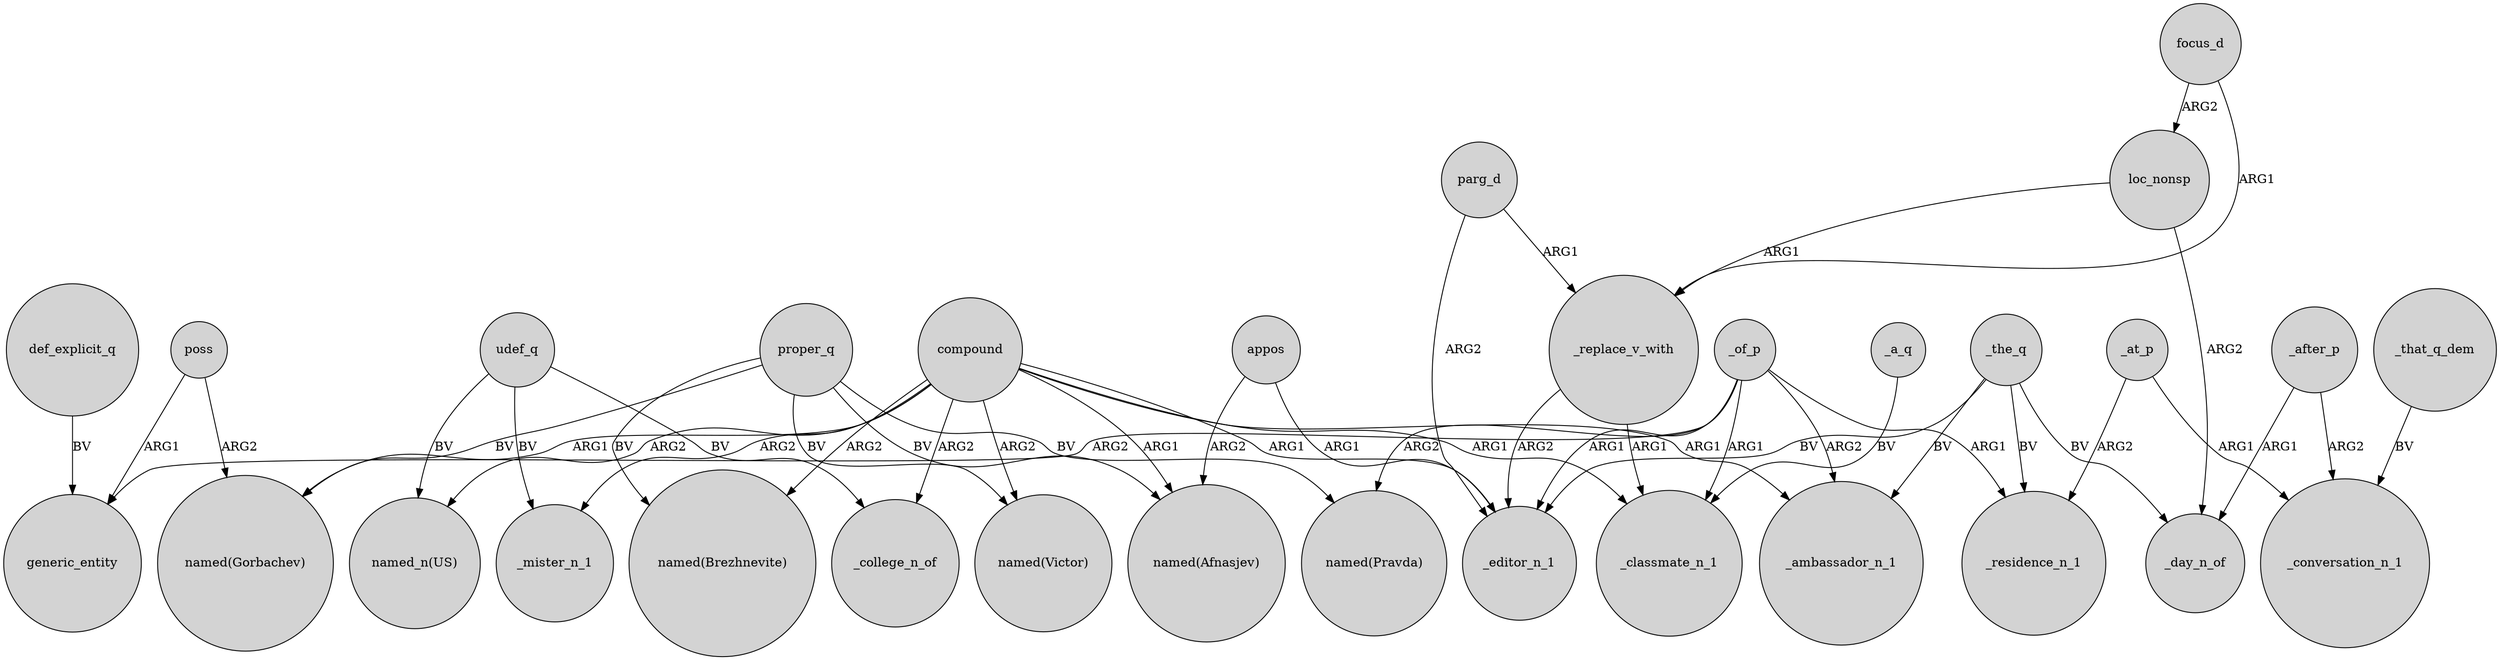 digraph {
	node [shape=circle style=filled]
	_of_p -> generic_entity [label=ARG2]
	focus_d -> loc_nonsp [label=ARG2]
	poss -> "named(Gorbachev)" [label=ARG2]
	_at_p -> _conversation_n_1 [label=ARG1]
	proper_q -> "named(Brezhnevite)" [label=BV]
	udef_q -> "named_n(US)" [label=BV]
	compound -> "named(Afnasjev)" [label=ARG1]
	poss -> generic_entity [label=ARG1]
	_after_p -> _day_n_of [label=ARG1]
	_of_p -> _residence_n_1 [label=ARG1]
	_the_q -> _residence_n_1 [label=BV]
	compound -> "named(Brezhnevite)" [label=ARG2]
	compound -> _mister_n_1 [label=ARG2]
	_the_q -> _ambassador_n_1 [label=BV]
	proper_q -> "named(Afnasjev)" [label=BV]
	appos -> "named(Afnasjev)" [label=ARG2]
	udef_q -> _mister_n_1 [label=BV]
	def_explicit_q -> generic_entity [label=BV]
	compound -> "named(Gorbachev)" [label=ARG1]
	compound -> "named_n(US)" [label=ARG2]
	compound -> _editor_n_1 [label=ARG1]
	_a_q -> _classmate_n_1 [label=BV]
	proper_q -> "named(Pravda)" [label=BV]
	_at_p -> _residence_n_1 [label=ARG2]
	_the_q -> _day_n_of [label=BV]
	parg_d -> _replace_v_with [label=ARG1]
	_of_p -> _editor_n_1 [label=ARG1]
	_of_p -> _ambassador_n_1 [label=ARG2]
	compound -> _college_n_of [label=ARG2]
	proper_q -> "named(Victor)" [label=BV]
	compound -> "named(Victor)" [label=ARG2]
	compound -> _ambassador_n_1 [label=ARG1]
	udef_q -> _college_n_of [label=BV]
	_the_q -> _editor_n_1 [label=BV]
	loc_nonsp -> _day_n_of [label=ARG2]
	parg_d -> _editor_n_1 [label=ARG2]
	focus_d -> _replace_v_with [label=ARG1]
	_after_p -> _conversation_n_1 [label=ARG2]
	appos -> _editor_n_1 [label=ARG1]
	_of_p -> "named(Pravda)" [label=ARG2]
	_replace_v_with -> _classmate_n_1 [label=ARG1]
	compound -> _classmate_n_1 [label=ARG1]
	loc_nonsp -> _replace_v_with [label=ARG1]
	proper_q -> "named(Gorbachev)" [label=BV]
	_of_p -> _classmate_n_1 [label=ARG1]
	_that_q_dem -> _conversation_n_1 [label=BV]
	_replace_v_with -> _editor_n_1 [label=ARG2]
}

